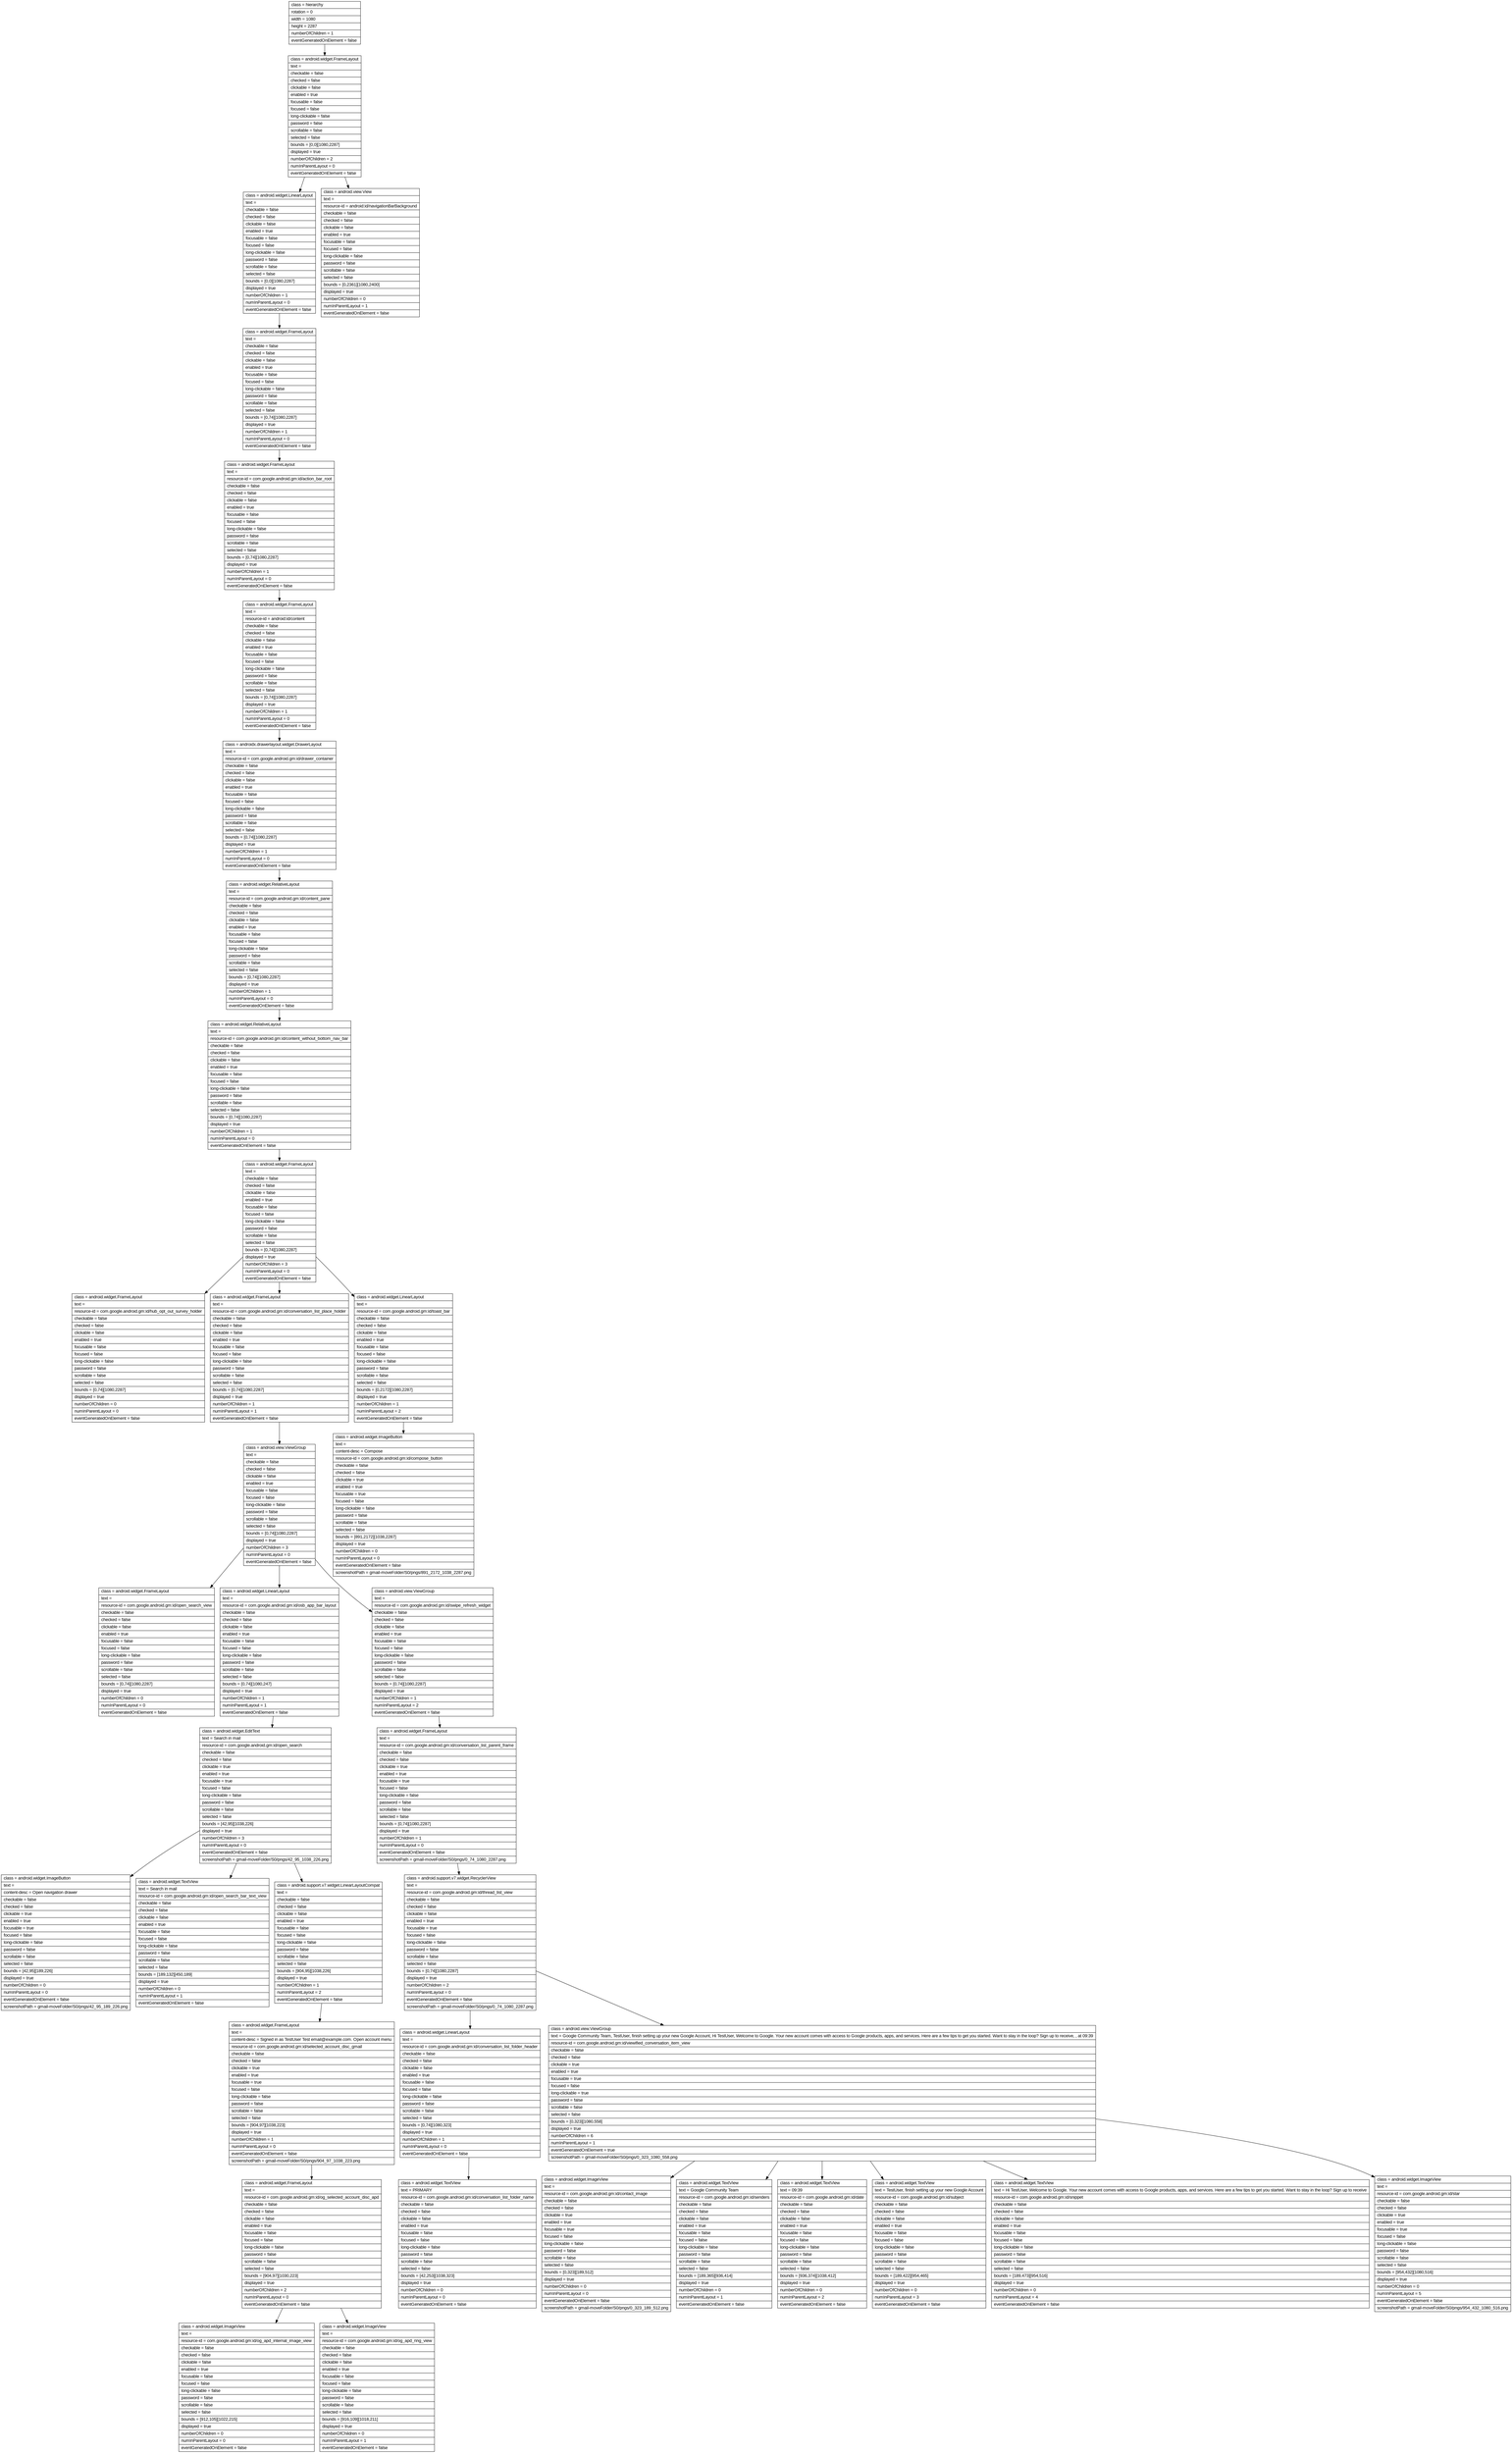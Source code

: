 digraph Layout {

	node [shape=record fontname=Arial];

	0	[label="{class = hierarchy\l|rotation = 0\l|width = 1080\l|height = 2287\l|numberOfChildren = 1\l|eventGeneratedOnElement = false \l}"]
	1	[label="{class = android.widget.FrameLayout\l|text = \l|checkable = false\l|checked = false\l|clickable = false\l|enabled = true\l|focusable = false\l|focused = false\l|long-clickable = false\l|password = false\l|scrollable = false\l|selected = false\l|bounds = [0,0][1080,2287]\l|displayed = true\l|numberOfChildren = 2\l|numInParentLayout = 0\l|eventGeneratedOnElement = false \l}"]
	2	[label="{class = android.widget.LinearLayout\l|text = \l|checkable = false\l|checked = false\l|clickable = false\l|enabled = true\l|focusable = false\l|focused = false\l|long-clickable = false\l|password = false\l|scrollable = false\l|selected = false\l|bounds = [0,0][1080,2287]\l|displayed = true\l|numberOfChildren = 1\l|numInParentLayout = 0\l|eventGeneratedOnElement = false \l}"]
	3	[label="{class = android.view.View\l|text = \l|resource-id = android:id/navigationBarBackground\l|checkable = false\l|checked = false\l|clickable = false\l|enabled = true\l|focusable = false\l|focused = false\l|long-clickable = false\l|password = false\l|scrollable = false\l|selected = false\l|bounds = [0,2361][1080,2400]\l|displayed = true\l|numberOfChildren = 0\l|numInParentLayout = 1\l|eventGeneratedOnElement = false \l}"]
	4	[label="{class = android.widget.FrameLayout\l|text = \l|checkable = false\l|checked = false\l|clickable = false\l|enabled = true\l|focusable = false\l|focused = false\l|long-clickable = false\l|password = false\l|scrollable = false\l|selected = false\l|bounds = [0,74][1080,2287]\l|displayed = true\l|numberOfChildren = 1\l|numInParentLayout = 0\l|eventGeneratedOnElement = false \l}"]
	5	[label="{class = android.widget.FrameLayout\l|text = \l|resource-id = com.google.android.gm:id/action_bar_root\l|checkable = false\l|checked = false\l|clickable = false\l|enabled = true\l|focusable = false\l|focused = false\l|long-clickable = false\l|password = false\l|scrollable = false\l|selected = false\l|bounds = [0,74][1080,2287]\l|displayed = true\l|numberOfChildren = 1\l|numInParentLayout = 0\l|eventGeneratedOnElement = false \l}"]
	6	[label="{class = android.widget.FrameLayout\l|text = \l|resource-id = android:id/content\l|checkable = false\l|checked = false\l|clickable = false\l|enabled = true\l|focusable = false\l|focused = false\l|long-clickable = false\l|password = false\l|scrollable = false\l|selected = false\l|bounds = [0,74][1080,2287]\l|displayed = true\l|numberOfChildren = 1\l|numInParentLayout = 0\l|eventGeneratedOnElement = false \l}"]
	7	[label="{class = androidx.drawerlayout.widget.DrawerLayout\l|text = \l|resource-id = com.google.android.gm:id/drawer_container\l|checkable = false\l|checked = false\l|clickable = false\l|enabled = true\l|focusable = false\l|focused = false\l|long-clickable = false\l|password = false\l|scrollable = false\l|selected = false\l|bounds = [0,74][1080,2287]\l|displayed = true\l|numberOfChildren = 1\l|numInParentLayout = 0\l|eventGeneratedOnElement = false \l}"]
	8	[label="{class = android.widget.RelativeLayout\l|text = \l|resource-id = com.google.android.gm:id/content_pane\l|checkable = false\l|checked = false\l|clickable = false\l|enabled = true\l|focusable = false\l|focused = false\l|long-clickable = false\l|password = false\l|scrollable = false\l|selected = false\l|bounds = [0,74][1080,2287]\l|displayed = true\l|numberOfChildren = 1\l|numInParentLayout = 0\l|eventGeneratedOnElement = false \l}"]
	9	[label="{class = android.widget.RelativeLayout\l|text = \l|resource-id = com.google.android.gm:id/content_without_bottom_nav_bar\l|checkable = false\l|checked = false\l|clickable = false\l|enabled = true\l|focusable = false\l|focused = false\l|long-clickable = false\l|password = false\l|scrollable = false\l|selected = false\l|bounds = [0,74][1080,2287]\l|displayed = true\l|numberOfChildren = 1\l|numInParentLayout = 0\l|eventGeneratedOnElement = false \l}"]
	10	[label="{class = android.widget.FrameLayout\l|text = \l|checkable = false\l|checked = false\l|clickable = false\l|enabled = true\l|focusable = false\l|focused = false\l|long-clickable = false\l|password = false\l|scrollable = false\l|selected = false\l|bounds = [0,74][1080,2287]\l|displayed = true\l|numberOfChildren = 3\l|numInParentLayout = 0\l|eventGeneratedOnElement = false \l}"]
	11	[label="{class = android.widget.FrameLayout\l|text = \l|resource-id = com.google.android.gm:id/hub_opt_out_survey_holder\l|checkable = false\l|checked = false\l|clickable = false\l|enabled = true\l|focusable = false\l|focused = false\l|long-clickable = false\l|password = false\l|scrollable = false\l|selected = false\l|bounds = [0,74][1080,2287]\l|displayed = true\l|numberOfChildren = 0\l|numInParentLayout = 0\l|eventGeneratedOnElement = false \l}"]
	12	[label="{class = android.widget.FrameLayout\l|text = \l|resource-id = com.google.android.gm:id/conversation_list_place_holder\l|checkable = false\l|checked = false\l|clickable = false\l|enabled = true\l|focusable = false\l|focused = false\l|long-clickable = false\l|password = false\l|scrollable = false\l|selected = false\l|bounds = [0,74][1080,2287]\l|displayed = true\l|numberOfChildren = 1\l|numInParentLayout = 1\l|eventGeneratedOnElement = false \l}"]
	13	[label="{class = android.widget.LinearLayout\l|text = \l|resource-id = com.google.android.gm:id/toast_bar\l|checkable = false\l|checked = false\l|clickable = false\l|enabled = true\l|focusable = false\l|focused = false\l|long-clickable = false\l|password = false\l|scrollable = false\l|selected = false\l|bounds = [0,2172][1080,2287]\l|displayed = true\l|numberOfChildren = 1\l|numInParentLayout = 2\l|eventGeneratedOnElement = false \l}"]
	14	[label="{class = android.view.ViewGroup\l|text = \l|checkable = false\l|checked = false\l|clickable = false\l|enabled = true\l|focusable = false\l|focused = false\l|long-clickable = false\l|password = false\l|scrollable = false\l|selected = false\l|bounds = [0,74][1080,2287]\l|displayed = true\l|numberOfChildren = 3\l|numInParentLayout = 0\l|eventGeneratedOnElement = false \l}"]
	15	[label="{class = android.widget.ImageButton\l|text = \l|content-desc = Compose\l|resource-id = com.google.android.gm:id/compose_button\l|checkable = false\l|checked = false\l|clickable = true\l|enabled = true\l|focusable = true\l|focused = false\l|long-clickable = false\l|password = false\l|scrollable = false\l|selected = false\l|bounds = [891,2172][1038,2287]\l|displayed = true\l|numberOfChildren = 0\l|numInParentLayout = 0\l|eventGeneratedOnElement = false \l|screenshotPath = gmail-moveFolder/S0/pngs/891_2172_1038_2287.png\l}"]
	16	[label="{class = android.widget.FrameLayout\l|text = \l|resource-id = com.google.android.gm:id/open_search_view\l|checkable = false\l|checked = false\l|clickable = false\l|enabled = true\l|focusable = false\l|focused = false\l|long-clickable = false\l|password = false\l|scrollable = false\l|selected = false\l|bounds = [0,74][1080,2287]\l|displayed = true\l|numberOfChildren = 0\l|numInParentLayout = 0\l|eventGeneratedOnElement = false \l}"]
	17	[label="{class = android.widget.LinearLayout\l|text = \l|resource-id = com.google.android.gm:id/osb_app_bar_layout\l|checkable = false\l|checked = false\l|clickable = false\l|enabled = true\l|focusable = false\l|focused = false\l|long-clickable = false\l|password = false\l|scrollable = false\l|selected = false\l|bounds = [0,74][1080,247]\l|displayed = true\l|numberOfChildren = 1\l|numInParentLayout = 1\l|eventGeneratedOnElement = false \l}"]
	18	[label="{class = android.view.ViewGroup\l|text = \l|resource-id = com.google.android.gm:id/swipe_refresh_widget\l|checkable = false\l|checked = false\l|clickable = false\l|enabled = true\l|focusable = false\l|focused = false\l|long-clickable = false\l|password = false\l|scrollable = false\l|selected = false\l|bounds = [0,74][1080,2287]\l|displayed = true\l|numberOfChildren = 1\l|numInParentLayout = 2\l|eventGeneratedOnElement = false \l}"]
	19	[label="{class = android.widget.EditText\l|text = Search in mail\l|resource-id = com.google.android.gm:id/open_search\l|checkable = false\l|checked = false\l|clickable = true\l|enabled = true\l|focusable = true\l|focused = false\l|long-clickable = false\l|password = false\l|scrollable = false\l|selected = false\l|bounds = [42,95][1038,226]\l|displayed = true\l|numberOfChildren = 3\l|numInParentLayout = 0\l|eventGeneratedOnElement = false \l|screenshotPath = gmail-moveFolder/S0/pngs/42_95_1038_226.png\l}"]
	20	[label="{class = android.widget.FrameLayout\l|text = \l|resource-id = com.google.android.gm:id/conversation_list_parent_frame\l|checkable = false\l|checked = false\l|clickable = true\l|enabled = true\l|focusable = true\l|focused = false\l|long-clickable = false\l|password = false\l|scrollable = false\l|selected = false\l|bounds = [0,74][1080,2287]\l|displayed = true\l|numberOfChildren = 1\l|numInParentLayout = 0\l|eventGeneratedOnElement = false \l|screenshotPath = gmail-moveFolder/S0/pngs/0_74_1080_2287.png\l}"]
	21	[label="{class = android.widget.ImageButton\l|text = \l|content-desc = Open navigation drawer\l|checkable = false\l|checked = false\l|clickable = true\l|enabled = true\l|focusable = true\l|focused = false\l|long-clickable = false\l|password = false\l|scrollable = false\l|selected = false\l|bounds = [42,95][189,226]\l|displayed = true\l|numberOfChildren = 0\l|numInParentLayout = 0\l|eventGeneratedOnElement = false \l|screenshotPath = gmail-moveFolder/S0/pngs/42_95_189_226.png\l}"]
	22	[label="{class = android.widget.TextView\l|text = Search in mail\l|resource-id = com.google.android.gm:id/open_search_bar_text_view\l|checkable = false\l|checked = false\l|clickable = false\l|enabled = true\l|focusable = false\l|focused = false\l|long-clickable = false\l|password = false\l|scrollable = false\l|selected = false\l|bounds = [189,132][450,189]\l|displayed = true\l|numberOfChildren = 0\l|numInParentLayout = 1\l|eventGeneratedOnElement = false \l}"]
	23	[label="{class = android.support.v7.widget.LinearLayoutCompat\l|text = \l|checkable = false\l|checked = false\l|clickable = false\l|enabled = true\l|focusable = false\l|focused = false\l|long-clickable = false\l|password = false\l|scrollable = false\l|selected = false\l|bounds = [904,95][1038,226]\l|displayed = true\l|numberOfChildren = 1\l|numInParentLayout = 2\l|eventGeneratedOnElement = false \l}"]
	24	[label="{class = android.support.v7.widget.RecyclerView\l|text = \l|resource-id = com.google.android.gm:id/thread_list_view\l|checkable = false\l|checked = false\l|clickable = false\l|enabled = true\l|focusable = true\l|focused = false\l|long-clickable = false\l|password = false\l|scrollable = false\l|selected = false\l|bounds = [0,74][1080,2287]\l|displayed = true\l|numberOfChildren = 2\l|numInParentLayout = 0\l|eventGeneratedOnElement = false \l|screenshotPath = gmail-moveFolder/S0/pngs/0_74_1080_2287.png\l}"]
	25	[label="{class = android.widget.FrameLayout\l|text = \l|content-desc = Signed in as TestUser Test email@example.com. Open account menu\l|resource-id = com.google.android.gm:id/selected_account_disc_gmail\l|checkable = false\l|checked = false\l|clickable = true\l|enabled = true\l|focusable = true\l|focused = false\l|long-clickable = false\l|password = false\l|scrollable = false\l|selected = false\l|bounds = [904,97][1038,223]\l|displayed = true\l|numberOfChildren = 1\l|numInParentLayout = 0\l|eventGeneratedOnElement = false \l|screenshotPath = gmail-moveFolder/S0/pngs/904_97_1038_223.png\l}"]
	26	[label="{class = android.widget.LinearLayout\l|text = \l|resource-id = com.google.android.gm:id/conversation_list_folder_header\l|checkable = false\l|checked = false\l|clickable = false\l|enabled = true\l|focusable = false\l|focused = false\l|long-clickable = false\l|password = false\l|scrollable = false\l|selected = false\l|bounds = [0,74][1080,323]\l|displayed = true\l|numberOfChildren = 1\l|numInParentLayout = 0\l|eventGeneratedOnElement = false \l}"]
	27	[label="{class = android.view.ViewGroup\l|text =  Google Community Team, TestUser, finish setting up your new Google Account, Hi TestUser, Welcome to Google. Your new account comes with access to Google products, apps, and services. Here are a few tips to get you started. Want to stay in the loop? Sign up to receive, ,  at 09:39\l|resource-id = com.google.android.gm:id/viewified_conversation_item_view\l|checkable = false\l|checked = false\l|clickable = true\l|enabled = true\l|focusable = true\l|focused = false\l|long-clickable = true\l|password = false\l|scrollable = false\l|selected = false\l|bounds = [0,323][1080,558]\l|displayed = true\l|numberOfChildren = 6\l|numInParentLayout = 1\l|eventGeneratedOnElement = true \l|screenshotPath = gmail-moveFolder/S0/pngs/0_323_1080_558.png\l}"]
	28	[label="{class = android.widget.FrameLayout\l|text = \l|resource-id = com.google.android.gm:id/og_selected_account_disc_apd\l|checkable = false\l|checked = false\l|clickable = false\l|enabled = true\l|focusable = false\l|focused = false\l|long-clickable = false\l|password = false\l|scrollable = false\l|selected = false\l|bounds = [904,97][1030,223]\l|displayed = true\l|numberOfChildren = 2\l|numInParentLayout = 0\l|eventGeneratedOnElement = false \l}"]
	29	[label="{class = android.widget.TextView\l|text = PRIMARY\l|resource-id = com.google.android.gm:id/conversation_list_folder_name\l|checkable = false\l|checked = false\l|clickable = false\l|enabled = true\l|focusable = false\l|focused = false\l|long-clickable = false\l|password = false\l|scrollable = false\l|selected = false\l|bounds = [42,253][1038,323]\l|displayed = true\l|numberOfChildren = 0\l|numInParentLayout = 0\l|eventGeneratedOnElement = false \l}"]
	30	[label="{class = android.widget.ImageView\l|text = \l|resource-id = com.google.android.gm:id/contact_image\l|checkable = false\l|checked = false\l|clickable = true\l|enabled = true\l|focusable = true\l|focused = false\l|long-clickable = false\l|password = false\l|scrollable = false\l|selected = false\l|bounds = [0,323][189,512]\l|displayed = true\l|numberOfChildren = 0\l|numInParentLayout = 0\l|eventGeneratedOnElement = false \l|screenshotPath = gmail-moveFolder/S0/pngs/0_323_189_512.png\l}"]
	31	[label="{class = android.widget.TextView\l|text = Google Community Team\l|resource-id = com.google.android.gm:id/senders\l|checkable = false\l|checked = false\l|clickable = false\l|enabled = true\l|focusable = false\l|focused = false\l|long-clickable = false\l|password = false\l|scrollable = false\l|selected = false\l|bounds = [189,365][936,414]\l|displayed = true\l|numberOfChildren = 0\l|numInParentLayout = 1\l|eventGeneratedOnElement = false \l}"]
	32	[label="{class = android.widget.TextView\l|text = 09:39\l|resource-id = com.google.android.gm:id/date\l|checkable = false\l|checked = false\l|clickable = false\l|enabled = true\l|focusable = false\l|focused = false\l|long-clickable = false\l|password = false\l|scrollable = false\l|selected = false\l|bounds = [936,374][1038,412]\l|displayed = true\l|numberOfChildren = 0\l|numInParentLayout = 2\l|eventGeneratedOnElement = false \l}"]
	33	[label="{class = android.widget.TextView\l|text = TestUser, finish setting up your new Google Account\l|resource-id = com.google.android.gm:id/subject\l|checkable = false\l|checked = false\l|clickable = false\l|enabled = true\l|focusable = false\l|focused = false\l|long-clickable = false\l|password = false\l|scrollable = false\l|selected = false\l|bounds = [189,422][954,465]\l|displayed = true\l|numberOfChildren = 0\l|numInParentLayout = 3\l|eventGeneratedOnElement = false \l}"]
	34	[label="{class = android.widget.TextView\l|text = Hi TestUser, Welcome to Google. Your new account comes with access to Google products, apps, and services. Here are a few tips to get you started. Want to stay in the loop? Sign up to receive\l|resource-id = com.google.android.gm:id/snippet\l|checkable = false\l|checked = false\l|clickable = false\l|enabled = true\l|focusable = false\l|focused = false\l|long-clickable = false\l|password = false\l|scrollable = false\l|selected = false\l|bounds = [189,473][954,516]\l|displayed = true\l|numberOfChildren = 0\l|numInParentLayout = 4\l|eventGeneratedOnElement = false \l}"]
	35	[label="{class = android.widget.ImageView\l|text = \l|resource-id = com.google.android.gm:id/star\l|checkable = false\l|checked = false\l|clickable = true\l|enabled = true\l|focusable = true\l|focused = false\l|long-clickable = false\l|password = false\l|scrollable = false\l|selected = false\l|bounds = [954,432][1080,516]\l|displayed = true\l|numberOfChildren = 0\l|numInParentLayout = 5\l|eventGeneratedOnElement = false \l|screenshotPath = gmail-moveFolder/S0/pngs/954_432_1080_516.png\l}"]
	36	[label="{class = android.widget.ImageView\l|text = \l|resource-id = com.google.android.gm:id/og_apd_internal_image_view\l|checkable = false\l|checked = false\l|clickable = false\l|enabled = true\l|focusable = false\l|focused = false\l|long-clickable = false\l|password = false\l|scrollable = false\l|selected = false\l|bounds = [912,105][1022,215]\l|displayed = true\l|numberOfChildren = 0\l|numInParentLayout = 0\l|eventGeneratedOnElement = false \l}"]
	37	[label="{class = android.widget.ImageView\l|text = \l|resource-id = com.google.android.gm:id/og_apd_ring_view\l|checkable = false\l|checked = false\l|clickable = false\l|enabled = true\l|focusable = false\l|focused = false\l|long-clickable = false\l|password = false\l|scrollable = false\l|selected = false\l|bounds = [916,109][1018,211]\l|displayed = true\l|numberOfChildren = 0\l|numInParentLayout = 1\l|eventGeneratedOnElement = false \l}"]


	0 -> 1
	1 -> 2
	1 -> 3
	2 -> 4
	4 -> 5
	5 -> 6
	6 -> 7
	7 -> 8
	8 -> 9
	9 -> 10
	10 -> 11
	10 -> 12
	10 -> 13
	12 -> 14
	13 -> 15
	14 -> 16
	14 -> 17
	14 -> 18
	17 -> 19
	18 -> 20
	19 -> 21
	19 -> 22
	19 -> 23
	20 -> 24
	23 -> 25
	24 -> 26
	24 -> 27
	25 -> 28
	26 -> 29
	27 -> 30
	27 -> 31
	27 -> 32
	27 -> 33
	27 -> 34
	27 -> 35
	28 -> 36
	28 -> 37


}